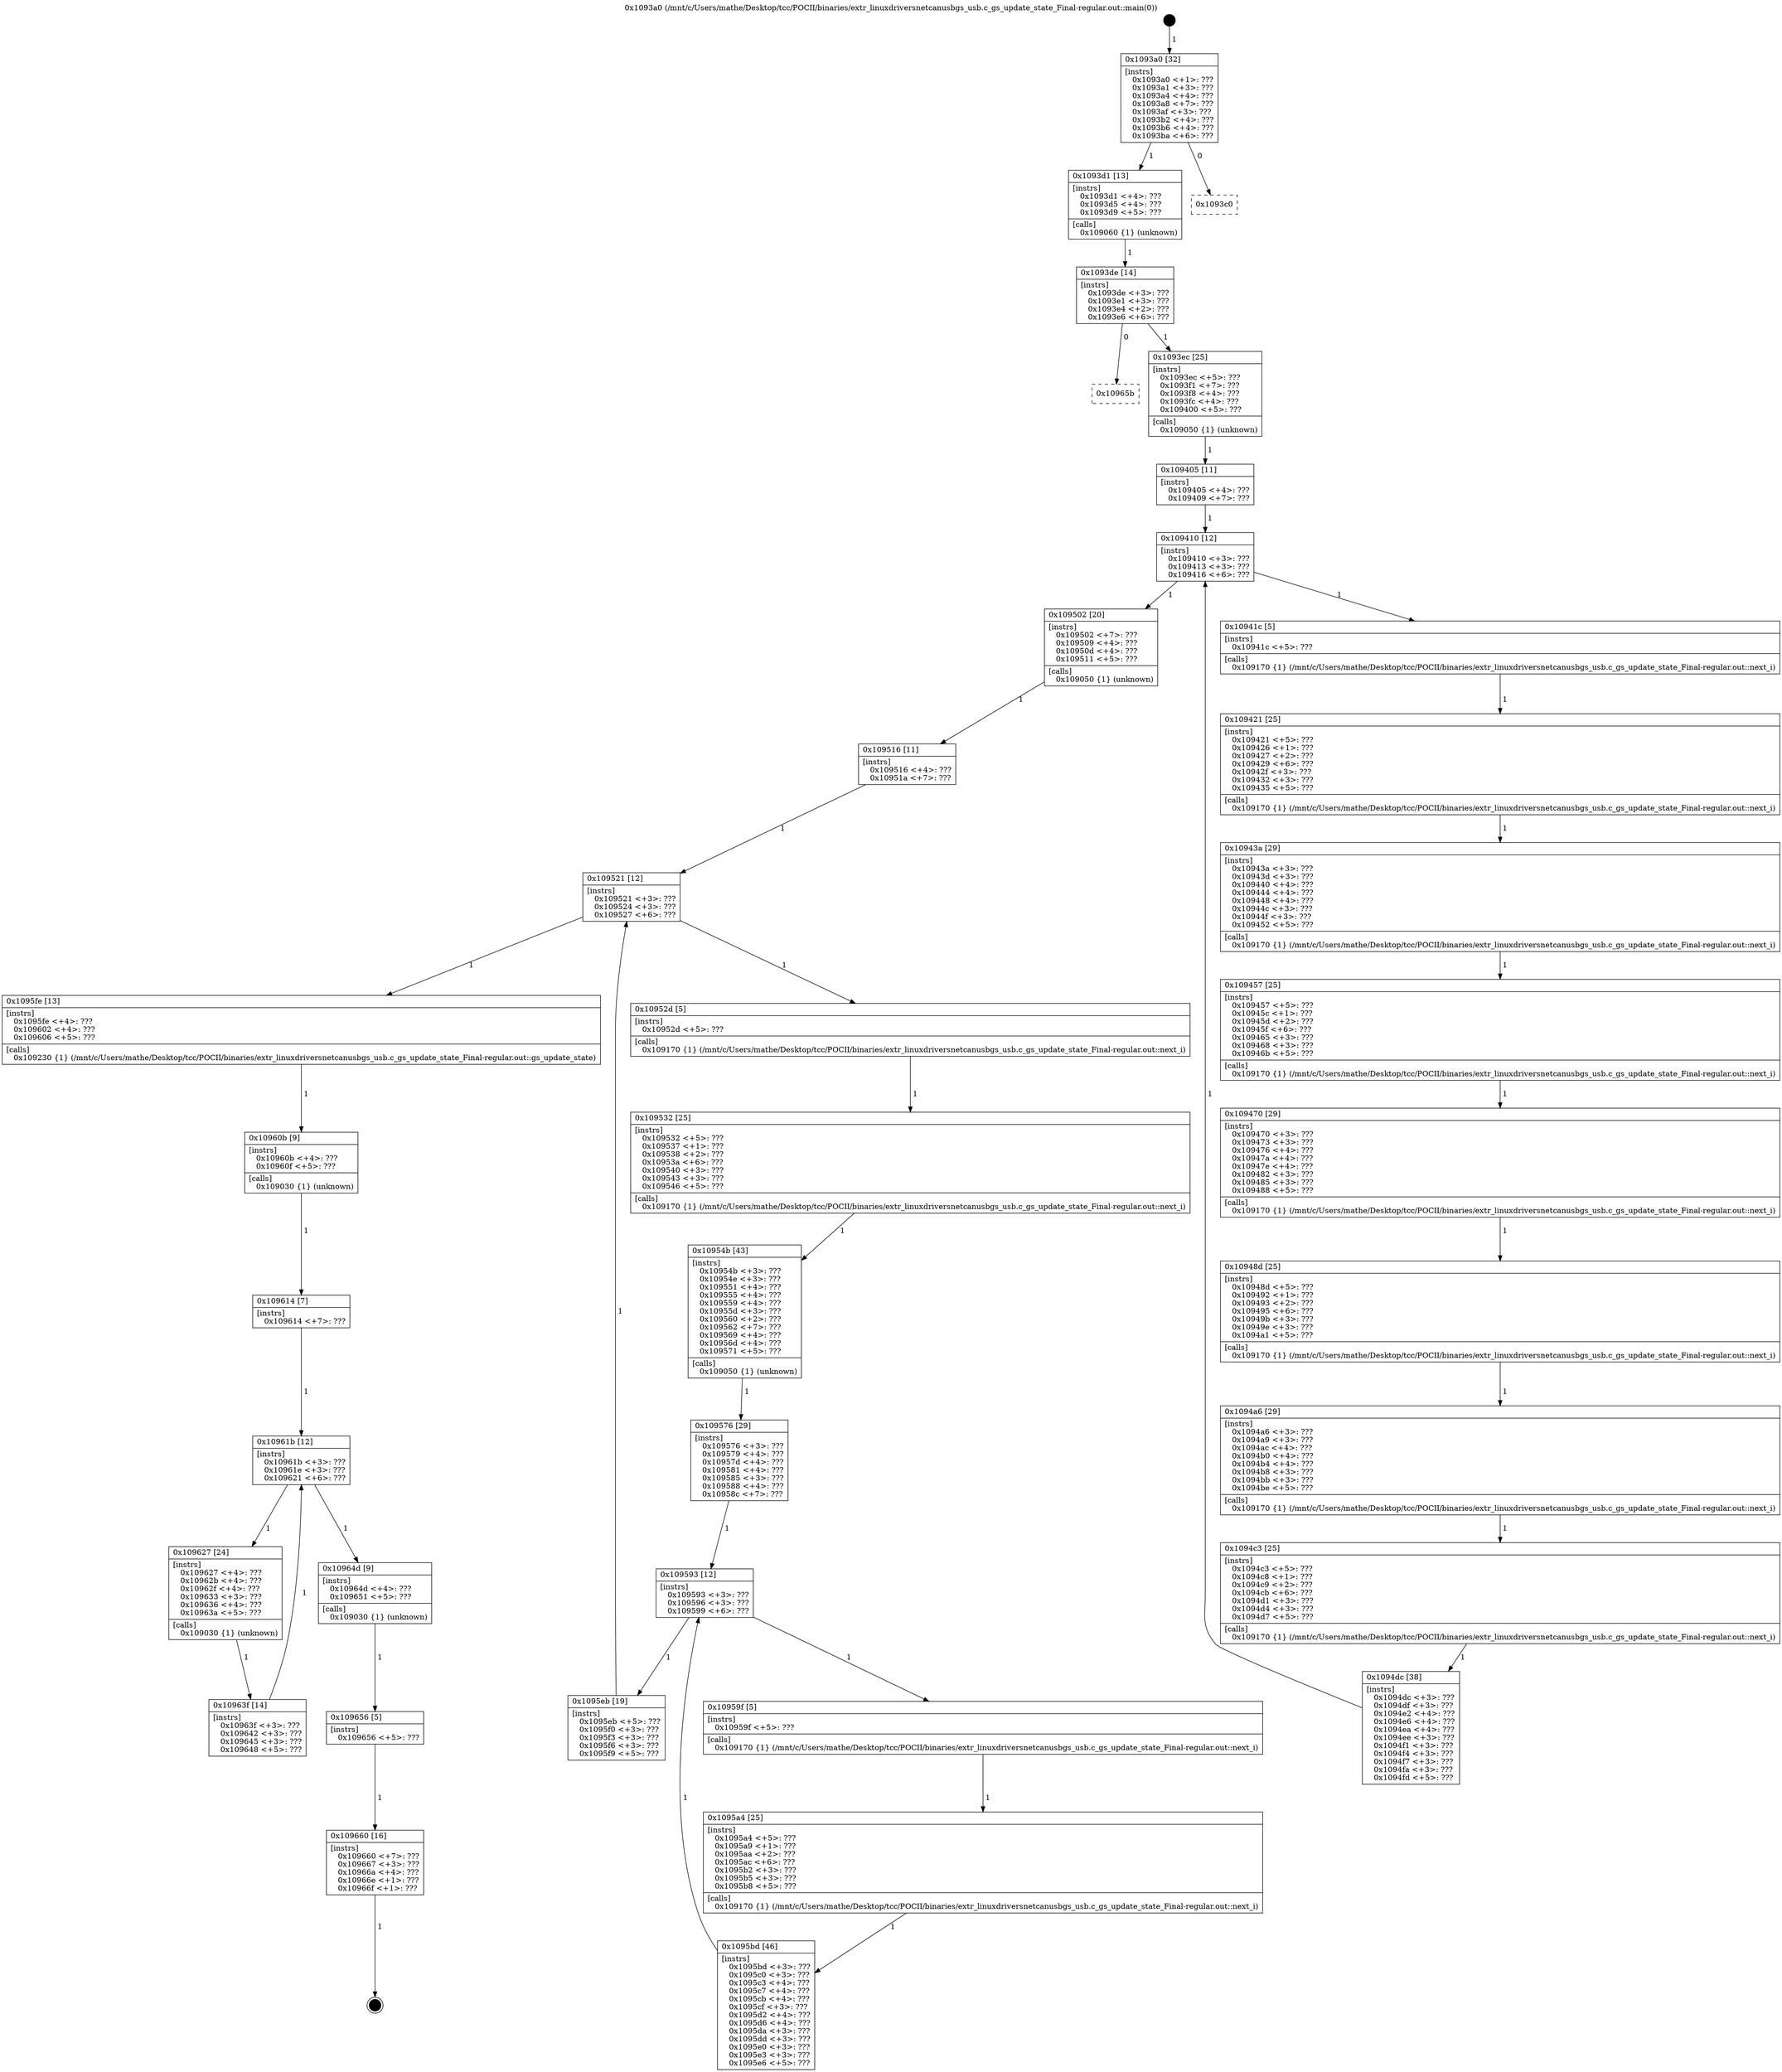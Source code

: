 digraph "0x1093a0" {
  label = "0x1093a0 (/mnt/c/Users/mathe/Desktop/tcc/POCII/binaries/extr_linuxdriversnetcanusbgs_usb.c_gs_update_state_Final-regular.out::main(0))"
  labelloc = "t"
  node[shape=record]

  Entry [label="",width=0.3,height=0.3,shape=circle,fillcolor=black,style=filled]
  "0x1093a0" [label="{
     0x1093a0 [32]\l
     | [instrs]\l
     &nbsp;&nbsp;0x1093a0 \<+1\>: ???\l
     &nbsp;&nbsp;0x1093a1 \<+3\>: ???\l
     &nbsp;&nbsp;0x1093a4 \<+4\>: ???\l
     &nbsp;&nbsp;0x1093a8 \<+7\>: ???\l
     &nbsp;&nbsp;0x1093af \<+3\>: ???\l
     &nbsp;&nbsp;0x1093b2 \<+4\>: ???\l
     &nbsp;&nbsp;0x1093b6 \<+4\>: ???\l
     &nbsp;&nbsp;0x1093ba \<+6\>: ???\l
  }"]
  "0x1093d1" [label="{
     0x1093d1 [13]\l
     | [instrs]\l
     &nbsp;&nbsp;0x1093d1 \<+4\>: ???\l
     &nbsp;&nbsp;0x1093d5 \<+4\>: ???\l
     &nbsp;&nbsp;0x1093d9 \<+5\>: ???\l
     | [calls]\l
     &nbsp;&nbsp;0x109060 \{1\} (unknown)\l
  }"]
  "0x1093c0" [label="{
     0x1093c0\l
  }", style=dashed]
  "0x1093de" [label="{
     0x1093de [14]\l
     | [instrs]\l
     &nbsp;&nbsp;0x1093de \<+3\>: ???\l
     &nbsp;&nbsp;0x1093e1 \<+3\>: ???\l
     &nbsp;&nbsp;0x1093e4 \<+2\>: ???\l
     &nbsp;&nbsp;0x1093e6 \<+6\>: ???\l
  }"]
  "0x10965b" [label="{
     0x10965b\l
  }", style=dashed]
  "0x1093ec" [label="{
     0x1093ec [25]\l
     | [instrs]\l
     &nbsp;&nbsp;0x1093ec \<+5\>: ???\l
     &nbsp;&nbsp;0x1093f1 \<+7\>: ???\l
     &nbsp;&nbsp;0x1093f8 \<+4\>: ???\l
     &nbsp;&nbsp;0x1093fc \<+4\>: ???\l
     &nbsp;&nbsp;0x109400 \<+5\>: ???\l
     | [calls]\l
     &nbsp;&nbsp;0x109050 \{1\} (unknown)\l
  }"]
  Exit [label="",width=0.3,height=0.3,shape=circle,fillcolor=black,style=filled,peripheries=2]
  "0x109410" [label="{
     0x109410 [12]\l
     | [instrs]\l
     &nbsp;&nbsp;0x109410 \<+3\>: ???\l
     &nbsp;&nbsp;0x109413 \<+3\>: ???\l
     &nbsp;&nbsp;0x109416 \<+6\>: ???\l
  }"]
  "0x109502" [label="{
     0x109502 [20]\l
     | [instrs]\l
     &nbsp;&nbsp;0x109502 \<+7\>: ???\l
     &nbsp;&nbsp;0x109509 \<+4\>: ???\l
     &nbsp;&nbsp;0x10950d \<+4\>: ???\l
     &nbsp;&nbsp;0x109511 \<+5\>: ???\l
     | [calls]\l
     &nbsp;&nbsp;0x109050 \{1\} (unknown)\l
  }"]
  "0x10941c" [label="{
     0x10941c [5]\l
     | [instrs]\l
     &nbsp;&nbsp;0x10941c \<+5\>: ???\l
     | [calls]\l
     &nbsp;&nbsp;0x109170 \{1\} (/mnt/c/Users/mathe/Desktop/tcc/POCII/binaries/extr_linuxdriversnetcanusbgs_usb.c_gs_update_state_Final-regular.out::next_i)\l
  }"]
  "0x109421" [label="{
     0x109421 [25]\l
     | [instrs]\l
     &nbsp;&nbsp;0x109421 \<+5\>: ???\l
     &nbsp;&nbsp;0x109426 \<+1\>: ???\l
     &nbsp;&nbsp;0x109427 \<+2\>: ???\l
     &nbsp;&nbsp;0x109429 \<+6\>: ???\l
     &nbsp;&nbsp;0x10942f \<+3\>: ???\l
     &nbsp;&nbsp;0x109432 \<+3\>: ???\l
     &nbsp;&nbsp;0x109435 \<+5\>: ???\l
     | [calls]\l
     &nbsp;&nbsp;0x109170 \{1\} (/mnt/c/Users/mathe/Desktop/tcc/POCII/binaries/extr_linuxdriversnetcanusbgs_usb.c_gs_update_state_Final-regular.out::next_i)\l
  }"]
  "0x10943a" [label="{
     0x10943a [29]\l
     | [instrs]\l
     &nbsp;&nbsp;0x10943a \<+3\>: ???\l
     &nbsp;&nbsp;0x10943d \<+3\>: ???\l
     &nbsp;&nbsp;0x109440 \<+4\>: ???\l
     &nbsp;&nbsp;0x109444 \<+4\>: ???\l
     &nbsp;&nbsp;0x109448 \<+4\>: ???\l
     &nbsp;&nbsp;0x10944c \<+3\>: ???\l
     &nbsp;&nbsp;0x10944f \<+3\>: ???\l
     &nbsp;&nbsp;0x109452 \<+5\>: ???\l
     | [calls]\l
     &nbsp;&nbsp;0x109170 \{1\} (/mnt/c/Users/mathe/Desktop/tcc/POCII/binaries/extr_linuxdriversnetcanusbgs_usb.c_gs_update_state_Final-regular.out::next_i)\l
  }"]
  "0x109457" [label="{
     0x109457 [25]\l
     | [instrs]\l
     &nbsp;&nbsp;0x109457 \<+5\>: ???\l
     &nbsp;&nbsp;0x10945c \<+1\>: ???\l
     &nbsp;&nbsp;0x10945d \<+2\>: ???\l
     &nbsp;&nbsp;0x10945f \<+6\>: ???\l
     &nbsp;&nbsp;0x109465 \<+3\>: ???\l
     &nbsp;&nbsp;0x109468 \<+3\>: ???\l
     &nbsp;&nbsp;0x10946b \<+5\>: ???\l
     | [calls]\l
     &nbsp;&nbsp;0x109170 \{1\} (/mnt/c/Users/mathe/Desktop/tcc/POCII/binaries/extr_linuxdriversnetcanusbgs_usb.c_gs_update_state_Final-regular.out::next_i)\l
  }"]
  "0x109470" [label="{
     0x109470 [29]\l
     | [instrs]\l
     &nbsp;&nbsp;0x109470 \<+3\>: ???\l
     &nbsp;&nbsp;0x109473 \<+3\>: ???\l
     &nbsp;&nbsp;0x109476 \<+4\>: ???\l
     &nbsp;&nbsp;0x10947a \<+4\>: ???\l
     &nbsp;&nbsp;0x10947e \<+4\>: ???\l
     &nbsp;&nbsp;0x109482 \<+3\>: ???\l
     &nbsp;&nbsp;0x109485 \<+3\>: ???\l
     &nbsp;&nbsp;0x109488 \<+5\>: ???\l
     | [calls]\l
     &nbsp;&nbsp;0x109170 \{1\} (/mnt/c/Users/mathe/Desktop/tcc/POCII/binaries/extr_linuxdriversnetcanusbgs_usb.c_gs_update_state_Final-regular.out::next_i)\l
  }"]
  "0x10948d" [label="{
     0x10948d [25]\l
     | [instrs]\l
     &nbsp;&nbsp;0x10948d \<+5\>: ???\l
     &nbsp;&nbsp;0x109492 \<+1\>: ???\l
     &nbsp;&nbsp;0x109493 \<+2\>: ???\l
     &nbsp;&nbsp;0x109495 \<+6\>: ???\l
     &nbsp;&nbsp;0x10949b \<+3\>: ???\l
     &nbsp;&nbsp;0x10949e \<+3\>: ???\l
     &nbsp;&nbsp;0x1094a1 \<+5\>: ???\l
     | [calls]\l
     &nbsp;&nbsp;0x109170 \{1\} (/mnt/c/Users/mathe/Desktop/tcc/POCII/binaries/extr_linuxdriversnetcanusbgs_usb.c_gs_update_state_Final-regular.out::next_i)\l
  }"]
  "0x1094a6" [label="{
     0x1094a6 [29]\l
     | [instrs]\l
     &nbsp;&nbsp;0x1094a6 \<+3\>: ???\l
     &nbsp;&nbsp;0x1094a9 \<+3\>: ???\l
     &nbsp;&nbsp;0x1094ac \<+4\>: ???\l
     &nbsp;&nbsp;0x1094b0 \<+4\>: ???\l
     &nbsp;&nbsp;0x1094b4 \<+4\>: ???\l
     &nbsp;&nbsp;0x1094b8 \<+3\>: ???\l
     &nbsp;&nbsp;0x1094bb \<+3\>: ???\l
     &nbsp;&nbsp;0x1094be \<+5\>: ???\l
     | [calls]\l
     &nbsp;&nbsp;0x109170 \{1\} (/mnt/c/Users/mathe/Desktop/tcc/POCII/binaries/extr_linuxdriversnetcanusbgs_usb.c_gs_update_state_Final-regular.out::next_i)\l
  }"]
  "0x1094c3" [label="{
     0x1094c3 [25]\l
     | [instrs]\l
     &nbsp;&nbsp;0x1094c3 \<+5\>: ???\l
     &nbsp;&nbsp;0x1094c8 \<+1\>: ???\l
     &nbsp;&nbsp;0x1094c9 \<+2\>: ???\l
     &nbsp;&nbsp;0x1094cb \<+6\>: ???\l
     &nbsp;&nbsp;0x1094d1 \<+3\>: ???\l
     &nbsp;&nbsp;0x1094d4 \<+3\>: ???\l
     &nbsp;&nbsp;0x1094d7 \<+5\>: ???\l
     | [calls]\l
     &nbsp;&nbsp;0x109170 \{1\} (/mnt/c/Users/mathe/Desktop/tcc/POCII/binaries/extr_linuxdriversnetcanusbgs_usb.c_gs_update_state_Final-regular.out::next_i)\l
  }"]
  "0x1094dc" [label="{
     0x1094dc [38]\l
     | [instrs]\l
     &nbsp;&nbsp;0x1094dc \<+3\>: ???\l
     &nbsp;&nbsp;0x1094df \<+3\>: ???\l
     &nbsp;&nbsp;0x1094e2 \<+4\>: ???\l
     &nbsp;&nbsp;0x1094e6 \<+4\>: ???\l
     &nbsp;&nbsp;0x1094ea \<+4\>: ???\l
     &nbsp;&nbsp;0x1094ee \<+3\>: ???\l
     &nbsp;&nbsp;0x1094f1 \<+3\>: ???\l
     &nbsp;&nbsp;0x1094f4 \<+3\>: ???\l
     &nbsp;&nbsp;0x1094f7 \<+3\>: ???\l
     &nbsp;&nbsp;0x1094fa \<+3\>: ???\l
     &nbsp;&nbsp;0x1094fd \<+5\>: ???\l
  }"]
  "0x109405" [label="{
     0x109405 [11]\l
     | [instrs]\l
     &nbsp;&nbsp;0x109405 \<+4\>: ???\l
     &nbsp;&nbsp;0x109409 \<+7\>: ???\l
  }"]
  "0x109521" [label="{
     0x109521 [12]\l
     | [instrs]\l
     &nbsp;&nbsp;0x109521 \<+3\>: ???\l
     &nbsp;&nbsp;0x109524 \<+3\>: ???\l
     &nbsp;&nbsp;0x109527 \<+6\>: ???\l
  }"]
  "0x1095fe" [label="{
     0x1095fe [13]\l
     | [instrs]\l
     &nbsp;&nbsp;0x1095fe \<+4\>: ???\l
     &nbsp;&nbsp;0x109602 \<+4\>: ???\l
     &nbsp;&nbsp;0x109606 \<+5\>: ???\l
     | [calls]\l
     &nbsp;&nbsp;0x109230 \{1\} (/mnt/c/Users/mathe/Desktop/tcc/POCII/binaries/extr_linuxdriversnetcanusbgs_usb.c_gs_update_state_Final-regular.out::gs_update_state)\l
  }"]
  "0x10952d" [label="{
     0x10952d [5]\l
     | [instrs]\l
     &nbsp;&nbsp;0x10952d \<+5\>: ???\l
     | [calls]\l
     &nbsp;&nbsp;0x109170 \{1\} (/mnt/c/Users/mathe/Desktop/tcc/POCII/binaries/extr_linuxdriversnetcanusbgs_usb.c_gs_update_state_Final-regular.out::next_i)\l
  }"]
  "0x109532" [label="{
     0x109532 [25]\l
     | [instrs]\l
     &nbsp;&nbsp;0x109532 \<+5\>: ???\l
     &nbsp;&nbsp;0x109537 \<+1\>: ???\l
     &nbsp;&nbsp;0x109538 \<+2\>: ???\l
     &nbsp;&nbsp;0x10953a \<+6\>: ???\l
     &nbsp;&nbsp;0x109540 \<+3\>: ???\l
     &nbsp;&nbsp;0x109543 \<+3\>: ???\l
     &nbsp;&nbsp;0x109546 \<+5\>: ???\l
     | [calls]\l
     &nbsp;&nbsp;0x109170 \{1\} (/mnt/c/Users/mathe/Desktop/tcc/POCII/binaries/extr_linuxdriversnetcanusbgs_usb.c_gs_update_state_Final-regular.out::next_i)\l
  }"]
  "0x10954b" [label="{
     0x10954b [43]\l
     | [instrs]\l
     &nbsp;&nbsp;0x10954b \<+3\>: ???\l
     &nbsp;&nbsp;0x10954e \<+3\>: ???\l
     &nbsp;&nbsp;0x109551 \<+4\>: ???\l
     &nbsp;&nbsp;0x109555 \<+4\>: ???\l
     &nbsp;&nbsp;0x109559 \<+4\>: ???\l
     &nbsp;&nbsp;0x10955d \<+3\>: ???\l
     &nbsp;&nbsp;0x109560 \<+2\>: ???\l
     &nbsp;&nbsp;0x109562 \<+7\>: ???\l
     &nbsp;&nbsp;0x109569 \<+4\>: ???\l
     &nbsp;&nbsp;0x10956d \<+4\>: ???\l
     &nbsp;&nbsp;0x109571 \<+5\>: ???\l
     | [calls]\l
     &nbsp;&nbsp;0x109050 \{1\} (unknown)\l
  }"]
  "0x109593" [label="{
     0x109593 [12]\l
     | [instrs]\l
     &nbsp;&nbsp;0x109593 \<+3\>: ???\l
     &nbsp;&nbsp;0x109596 \<+3\>: ???\l
     &nbsp;&nbsp;0x109599 \<+6\>: ???\l
  }"]
  "0x1095eb" [label="{
     0x1095eb [19]\l
     | [instrs]\l
     &nbsp;&nbsp;0x1095eb \<+5\>: ???\l
     &nbsp;&nbsp;0x1095f0 \<+3\>: ???\l
     &nbsp;&nbsp;0x1095f3 \<+3\>: ???\l
     &nbsp;&nbsp;0x1095f6 \<+3\>: ???\l
     &nbsp;&nbsp;0x1095f9 \<+5\>: ???\l
  }"]
  "0x10959f" [label="{
     0x10959f [5]\l
     | [instrs]\l
     &nbsp;&nbsp;0x10959f \<+5\>: ???\l
     | [calls]\l
     &nbsp;&nbsp;0x109170 \{1\} (/mnt/c/Users/mathe/Desktop/tcc/POCII/binaries/extr_linuxdriversnetcanusbgs_usb.c_gs_update_state_Final-regular.out::next_i)\l
  }"]
  "0x1095a4" [label="{
     0x1095a4 [25]\l
     | [instrs]\l
     &nbsp;&nbsp;0x1095a4 \<+5\>: ???\l
     &nbsp;&nbsp;0x1095a9 \<+1\>: ???\l
     &nbsp;&nbsp;0x1095aa \<+2\>: ???\l
     &nbsp;&nbsp;0x1095ac \<+6\>: ???\l
     &nbsp;&nbsp;0x1095b2 \<+3\>: ???\l
     &nbsp;&nbsp;0x1095b5 \<+3\>: ???\l
     &nbsp;&nbsp;0x1095b8 \<+5\>: ???\l
     | [calls]\l
     &nbsp;&nbsp;0x109170 \{1\} (/mnt/c/Users/mathe/Desktop/tcc/POCII/binaries/extr_linuxdriversnetcanusbgs_usb.c_gs_update_state_Final-regular.out::next_i)\l
  }"]
  "0x1095bd" [label="{
     0x1095bd [46]\l
     | [instrs]\l
     &nbsp;&nbsp;0x1095bd \<+3\>: ???\l
     &nbsp;&nbsp;0x1095c0 \<+3\>: ???\l
     &nbsp;&nbsp;0x1095c3 \<+4\>: ???\l
     &nbsp;&nbsp;0x1095c7 \<+4\>: ???\l
     &nbsp;&nbsp;0x1095cb \<+4\>: ???\l
     &nbsp;&nbsp;0x1095cf \<+3\>: ???\l
     &nbsp;&nbsp;0x1095d2 \<+4\>: ???\l
     &nbsp;&nbsp;0x1095d6 \<+4\>: ???\l
     &nbsp;&nbsp;0x1095da \<+3\>: ???\l
     &nbsp;&nbsp;0x1095dd \<+3\>: ???\l
     &nbsp;&nbsp;0x1095e0 \<+3\>: ???\l
     &nbsp;&nbsp;0x1095e3 \<+3\>: ???\l
     &nbsp;&nbsp;0x1095e6 \<+5\>: ???\l
  }"]
  "0x109576" [label="{
     0x109576 [29]\l
     | [instrs]\l
     &nbsp;&nbsp;0x109576 \<+3\>: ???\l
     &nbsp;&nbsp;0x109579 \<+4\>: ???\l
     &nbsp;&nbsp;0x10957d \<+4\>: ???\l
     &nbsp;&nbsp;0x109581 \<+4\>: ???\l
     &nbsp;&nbsp;0x109585 \<+3\>: ???\l
     &nbsp;&nbsp;0x109588 \<+4\>: ???\l
     &nbsp;&nbsp;0x10958c \<+7\>: ???\l
  }"]
  "0x109660" [label="{
     0x109660 [16]\l
     | [instrs]\l
     &nbsp;&nbsp;0x109660 \<+7\>: ???\l
     &nbsp;&nbsp;0x109667 \<+3\>: ???\l
     &nbsp;&nbsp;0x10966a \<+4\>: ???\l
     &nbsp;&nbsp;0x10966e \<+1\>: ???\l
     &nbsp;&nbsp;0x10966f \<+1\>: ???\l
  }"]
  "0x109516" [label="{
     0x109516 [11]\l
     | [instrs]\l
     &nbsp;&nbsp;0x109516 \<+4\>: ???\l
     &nbsp;&nbsp;0x10951a \<+7\>: ???\l
  }"]
  "0x10960b" [label="{
     0x10960b [9]\l
     | [instrs]\l
     &nbsp;&nbsp;0x10960b \<+4\>: ???\l
     &nbsp;&nbsp;0x10960f \<+5\>: ???\l
     | [calls]\l
     &nbsp;&nbsp;0x109030 \{1\} (unknown)\l
  }"]
  "0x10961b" [label="{
     0x10961b [12]\l
     | [instrs]\l
     &nbsp;&nbsp;0x10961b \<+3\>: ???\l
     &nbsp;&nbsp;0x10961e \<+3\>: ???\l
     &nbsp;&nbsp;0x109621 \<+6\>: ???\l
  }"]
  "0x10964d" [label="{
     0x10964d [9]\l
     | [instrs]\l
     &nbsp;&nbsp;0x10964d \<+4\>: ???\l
     &nbsp;&nbsp;0x109651 \<+5\>: ???\l
     | [calls]\l
     &nbsp;&nbsp;0x109030 \{1\} (unknown)\l
  }"]
  "0x109627" [label="{
     0x109627 [24]\l
     | [instrs]\l
     &nbsp;&nbsp;0x109627 \<+4\>: ???\l
     &nbsp;&nbsp;0x10962b \<+4\>: ???\l
     &nbsp;&nbsp;0x10962f \<+4\>: ???\l
     &nbsp;&nbsp;0x109633 \<+3\>: ???\l
     &nbsp;&nbsp;0x109636 \<+4\>: ???\l
     &nbsp;&nbsp;0x10963a \<+5\>: ???\l
     | [calls]\l
     &nbsp;&nbsp;0x109030 \{1\} (unknown)\l
  }"]
  "0x10963f" [label="{
     0x10963f [14]\l
     | [instrs]\l
     &nbsp;&nbsp;0x10963f \<+3\>: ???\l
     &nbsp;&nbsp;0x109642 \<+3\>: ???\l
     &nbsp;&nbsp;0x109645 \<+3\>: ???\l
     &nbsp;&nbsp;0x109648 \<+5\>: ???\l
  }"]
  "0x109614" [label="{
     0x109614 [7]\l
     | [instrs]\l
     &nbsp;&nbsp;0x109614 \<+7\>: ???\l
  }"]
  "0x109656" [label="{
     0x109656 [5]\l
     | [instrs]\l
     &nbsp;&nbsp;0x109656 \<+5\>: ???\l
  }"]
  Entry -> "0x1093a0" [label=" 1"]
  "0x1093a0" -> "0x1093d1" [label=" 1"]
  "0x1093a0" -> "0x1093c0" [label=" 0"]
  "0x1093d1" -> "0x1093de" [label=" 1"]
  "0x1093de" -> "0x10965b" [label=" 0"]
  "0x1093de" -> "0x1093ec" [label=" 1"]
  "0x109660" -> Exit [label=" 1"]
  "0x1093ec" -> "0x109405" [label=" 1"]
  "0x109410" -> "0x109502" [label=" 1"]
  "0x109410" -> "0x10941c" [label=" 1"]
  "0x10941c" -> "0x109421" [label=" 1"]
  "0x109421" -> "0x10943a" [label=" 1"]
  "0x10943a" -> "0x109457" [label=" 1"]
  "0x109457" -> "0x109470" [label=" 1"]
  "0x109470" -> "0x10948d" [label=" 1"]
  "0x10948d" -> "0x1094a6" [label=" 1"]
  "0x1094a6" -> "0x1094c3" [label=" 1"]
  "0x1094c3" -> "0x1094dc" [label=" 1"]
  "0x109405" -> "0x109410" [label=" 1"]
  "0x1094dc" -> "0x109410" [label=" 1"]
  "0x109502" -> "0x109516" [label=" 1"]
  "0x109521" -> "0x1095fe" [label=" 1"]
  "0x109521" -> "0x10952d" [label=" 1"]
  "0x10952d" -> "0x109532" [label=" 1"]
  "0x109532" -> "0x10954b" [label=" 1"]
  "0x10954b" -> "0x109576" [label=" 1"]
  "0x109593" -> "0x1095eb" [label=" 1"]
  "0x109593" -> "0x10959f" [label=" 1"]
  "0x10959f" -> "0x1095a4" [label=" 1"]
  "0x1095a4" -> "0x1095bd" [label=" 1"]
  "0x109576" -> "0x109593" [label=" 1"]
  "0x1095bd" -> "0x109593" [label=" 1"]
  "0x109656" -> "0x109660" [label=" 1"]
  "0x109516" -> "0x109521" [label=" 1"]
  "0x1095eb" -> "0x109521" [label=" 1"]
  "0x1095fe" -> "0x10960b" [label=" 1"]
  "0x10960b" -> "0x109614" [label=" 1"]
  "0x10961b" -> "0x10964d" [label=" 1"]
  "0x10961b" -> "0x109627" [label=" 1"]
  "0x109627" -> "0x10963f" [label=" 1"]
  "0x109614" -> "0x10961b" [label=" 1"]
  "0x10963f" -> "0x10961b" [label=" 1"]
  "0x10964d" -> "0x109656" [label=" 1"]
}

